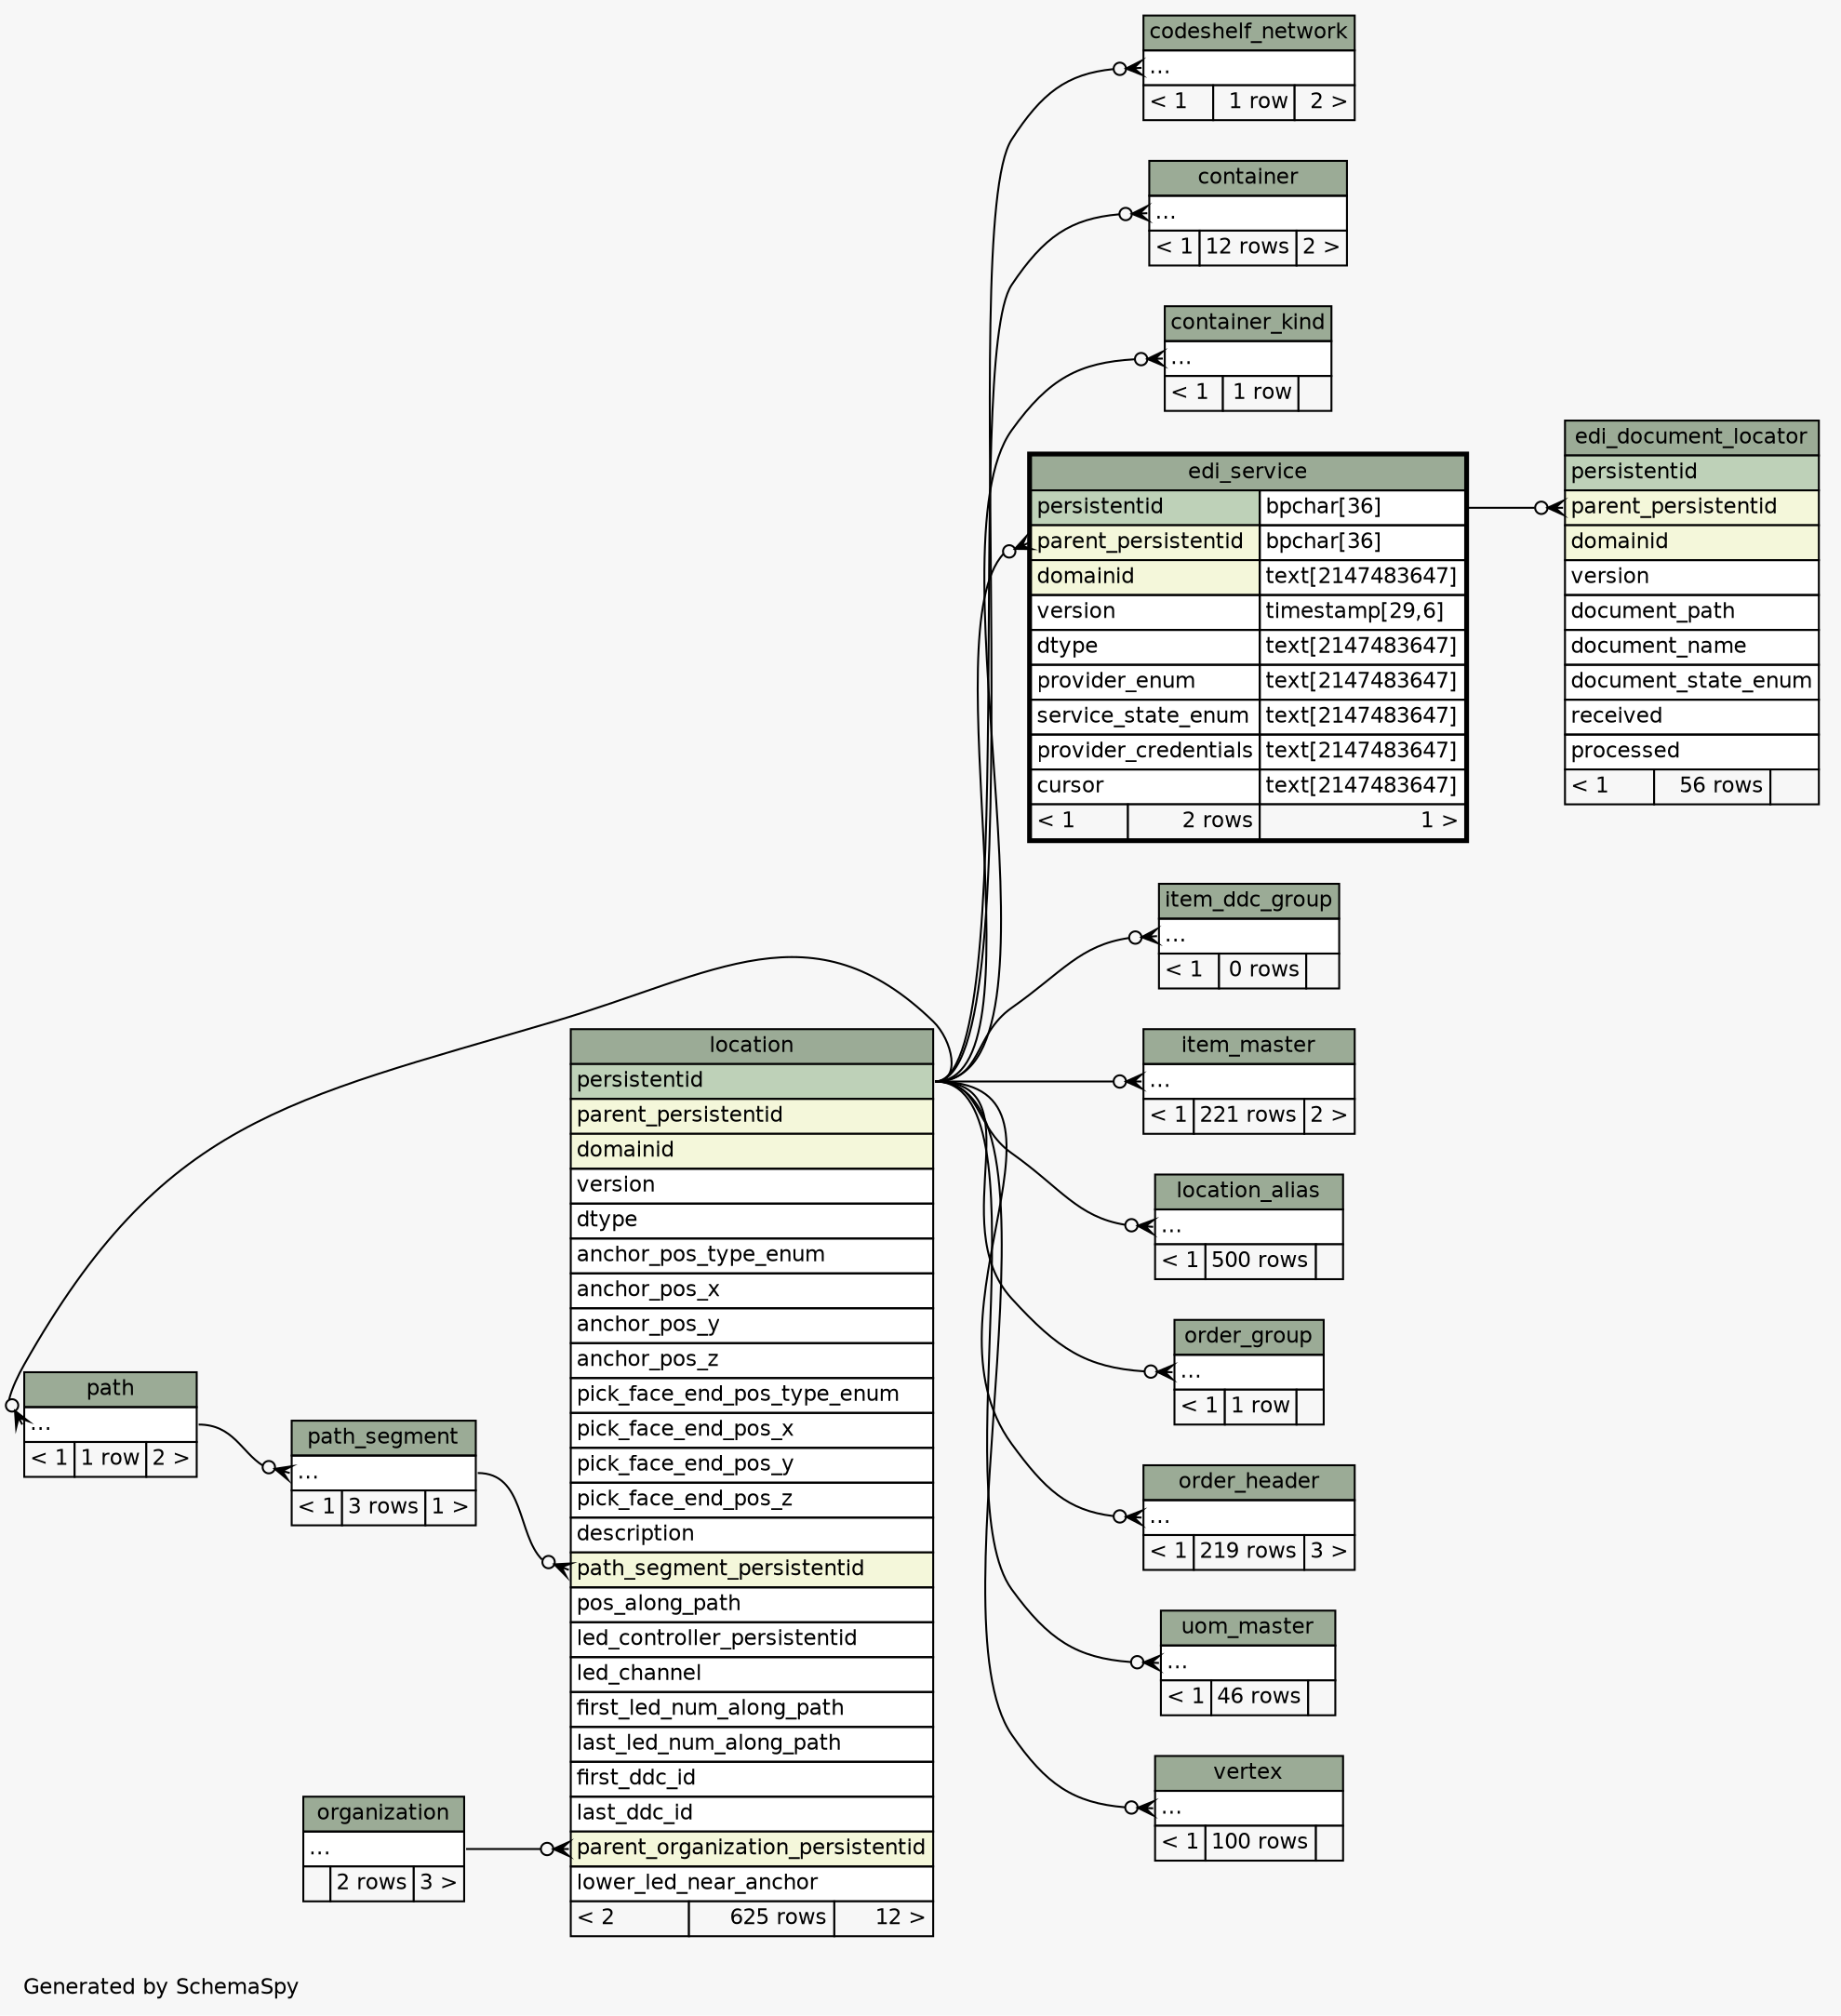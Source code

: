 // dot 2.26.0 on Linux 2.6.32-431.17.1.el6.x86_64
// SchemaSpy rev 590
digraph "twoDegreesRelationshipsDiagram" {
  graph [
    rankdir="RL"
    bgcolor="#f7f7f7"
    label="\nGenerated by SchemaSpy"
    labeljust="l"
    nodesep="0.18"
    ranksep="0.46"
    fontname="Helvetica"
    fontsize="11"
  ];
  node [
    fontname="Helvetica"
    fontsize="11"
    shape="plaintext"
  ];
  edge [
    arrowsize="0.8"
  ];
  "codeshelf_network":"elipses":w -> "location":"persistentid":e [arrowhead=none dir=back arrowtail=crowodot];
  "container":"elipses":w -> "location":"persistentid":e [arrowhead=none dir=back arrowtail=crowodot];
  "container_kind":"elipses":w -> "location":"persistentid":e [arrowhead=none dir=back arrowtail=crowodot];
  "edi_document_locator":"parent_persistentid":w -> "edi_service":"persistentid.type":e [arrowhead=none dir=back arrowtail=crowodot];
  "edi_service":"parent_persistentid":w -> "location":"persistentid":e [arrowhead=none dir=back arrowtail=crowodot];
  "item_ddc_group":"elipses":w -> "location":"persistentid":e [arrowhead=none dir=back arrowtail=crowodot];
  "item_master":"elipses":w -> "location":"persistentid":e [arrowhead=none dir=back arrowtail=crowodot];
  "location":"parent_organization_persistentid":w -> "organization":"elipses":e [arrowhead=none dir=back arrowtail=crowodot];
  "location":"path_segment_persistentid":w -> "path_segment":"elipses":e [arrowhead=none dir=back arrowtail=crowodot];
  "location_alias":"elipses":w -> "location":"persistentid":e [arrowhead=none dir=back arrowtail=crowodot];
  "order_group":"elipses":w -> "location":"persistentid":e [arrowhead=none dir=back arrowtail=crowodot];
  "order_header":"elipses":w -> "location":"persistentid":e [arrowhead=none dir=back arrowtail=crowodot];
  "path":"elipses":w -> "location":"persistentid":e [arrowhead=none dir=back arrowtail=crowodot];
  "path_segment":"elipses":w -> "path":"elipses":e [arrowhead=none dir=back arrowtail=crowodot];
  "uom_master":"elipses":w -> "location":"persistentid":e [arrowhead=none dir=back arrowtail=crowodot];
  "vertex":"elipses":w -> "location":"persistentid":e [arrowhead=none dir=back arrowtail=crowodot];
  "codeshelf_network" [
    label=<
    <TABLE BORDER="0" CELLBORDER="1" CELLSPACING="0" BGCOLOR="#ffffff">
      <TR><TD COLSPAN="3" BGCOLOR="#9bab96" ALIGN="CENTER">codeshelf_network</TD></TR>
      <TR><TD PORT="elipses" COLSPAN="3" ALIGN="LEFT">...</TD></TR>
      <TR><TD ALIGN="LEFT" BGCOLOR="#f7f7f7">&lt; 1</TD><TD ALIGN="RIGHT" BGCOLOR="#f7f7f7">1 row</TD><TD ALIGN="RIGHT" BGCOLOR="#f7f7f7">2 &gt;</TD></TR>
    </TABLE>>
    URL="codeshelf_network.html"
    tooltip="codeshelf_network"
  ];
  "container" [
    label=<
    <TABLE BORDER="0" CELLBORDER="1" CELLSPACING="0" BGCOLOR="#ffffff">
      <TR><TD COLSPAN="3" BGCOLOR="#9bab96" ALIGN="CENTER">container</TD></TR>
      <TR><TD PORT="elipses" COLSPAN="3" ALIGN="LEFT">...</TD></TR>
      <TR><TD ALIGN="LEFT" BGCOLOR="#f7f7f7">&lt; 1</TD><TD ALIGN="RIGHT" BGCOLOR="#f7f7f7">12 rows</TD><TD ALIGN="RIGHT" BGCOLOR="#f7f7f7">2 &gt;</TD></TR>
    </TABLE>>
    URL="container.html"
    tooltip="container"
  ];
  "container_kind" [
    label=<
    <TABLE BORDER="0" CELLBORDER="1" CELLSPACING="0" BGCOLOR="#ffffff">
      <TR><TD COLSPAN="3" BGCOLOR="#9bab96" ALIGN="CENTER">container_kind</TD></TR>
      <TR><TD PORT="elipses" COLSPAN="3" ALIGN="LEFT">...</TD></TR>
      <TR><TD ALIGN="LEFT" BGCOLOR="#f7f7f7">&lt; 1</TD><TD ALIGN="RIGHT" BGCOLOR="#f7f7f7">1 row</TD><TD ALIGN="RIGHT" BGCOLOR="#f7f7f7">  </TD></TR>
    </TABLE>>
    URL="container_kind.html"
    tooltip="container_kind"
  ];
  "edi_document_locator" [
    label=<
    <TABLE BORDER="0" CELLBORDER="1" CELLSPACING="0" BGCOLOR="#ffffff">
      <TR><TD COLSPAN="3" BGCOLOR="#9bab96" ALIGN="CENTER">edi_document_locator</TD></TR>
      <TR><TD PORT="persistentid" COLSPAN="3" BGCOLOR="#bed1b8" ALIGN="LEFT">persistentid</TD></TR>
      <TR><TD PORT="parent_persistentid" COLSPAN="3" BGCOLOR="#f4f7da" ALIGN="LEFT">parent_persistentid</TD></TR>
      <TR><TD PORT="domainid" COLSPAN="3" BGCOLOR="#f4f7da" ALIGN="LEFT">domainid</TD></TR>
      <TR><TD PORT="version" COLSPAN="3" ALIGN="LEFT">version</TD></TR>
      <TR><TD PORT="document_path" COLSPAN="3" ALIGN="LEFT">document_path</TD></TR>
      <TR><TD PORT="document_name" COLSPAN="3" ALIGN="LEFT">document_name</TD></TR>
      <TR><TD PORT="document_state_enum" COLSPAN="3" ALIGN="LEFT">document_state_enum</TD></TR>
      <TR><TD PORT="received" COLSPAN="3" ALIGN="LEFT">received</TD></TR>
      <TR><TD PORT="processed" COLSPAN="3" ALIGN="LEFT">processed</TD></TR>
      <TR><TD ALIGN="LEFT" BGCOLOR="#f7f7f7">&lt; 1</TD><TD ALIGN="RIGHT" BGCOLOR="#f7f7f7">56 rows</TD><TD ALIGN="RIGHT" BGCOLOR="#f7f7f7">  </TD></TR>
    </TABLE>>
    URL="edi_document_locator.html"
    tooltip="edi_document_locator"
  ];
  "edi_service" [
    label=<
    <TABLE BORDER="2" CELLBORDER="1" CELLSPACING="0" BGCOLOR="#ffffff">
      <TR><TD COLSPAN="3" BGCOLOR="#9bab96" ALIGN="CENTER">edi_service</TD></TR>
      <TR><TD PORT="persistentid" COLSPAN="2" BGCOLOR="#bed1b8" ALIGN="LEFT">persistentid</TD><TD PORT="persistentid.type" ALIGN="LEFT">bpchar[36]</TD></TR>
      <TR><TD PORT="parent_persistentid" COLSPAN="2" BGCOLOR="#f4f7da" ALIGN="LEFT">parent_persistentid</TD><TD PORT="parent_persistentid.type" ALIGN="LEFT">bpchar[36]</TD></TR>
      <TR><TD PORT="domainid" COLSPAN="2" BGCOLOR="#f4f7da" ALIGN="LEFT">domainid</TD><TD PORT="domainid.type" ALIGN="LEFT">text[2147483647]</TD></TR>
      <TR><TD PORT="version" COLSPAN="2" ALIGN="LEFT">version</TD><TD PORT="version.type" ALIGN="LEFT">timestamp[29,6]</TD></TR>
      <TR><TD PORT="dtype" COLSPAN="2" ALIGN="LEFT">dtype</TD><TD PORT="dtype.type" ALIGN="LEFT">text[2147483647]</TD></TR>
      <TR><TD PORT="provider_enum" COLSPAN="2" ALIGN="LEFT">provider_enum</TD><TD PORT="provider_enum.type" ALIGN="LEFT">text[2147483647]</TD></TR>
      <TR><TD PORT="service_state_enum" COLSPAN="2" ALIGN="LEFT">service_state_enum</TD><TD PORT="service_state_enum.type" ALIGN="LEFT">text[2147483647]</TD></TR>
      <TR><TD PORT="provider_credentials" COLSPAN="2" ALIGN="LEFT">provider_credentials</TD><TD PORT="provider_credentials.type" ALIGN="LEFT">text[2147483647]</TD></TR>
      <TR><TD PORT="cursor" COLSPAN="2" ALIGN="LEFT">cursor</TD><TD PORT="cursor.type" ALIGN="LEFT">text[2147483647]</TD></TR>
      <TR><TD ALIGN="LEFT" BGCOLOR="#f7f7f7">&lt; 1</TD><TD ALIGN="RIGHT" BGCOLOR="#f7f7f7">2 rows</TD><TD ALIGN="RIGHT" BGCOLOR="#f7f7f7">1 &gt;</TD></TR>
    </TABLE>>
    URL="edi_service.html"
    tooltip="edi_service"
  ];
  "item_ddc_group" [
    label=<
    <TABLE BORDER="0" CELLBORDER="1" CELLSPACING="0" BGCOLOR="#ffffff">
      <TR><TD COLSPAN="3" BGCOLOR="#9bab96" ALIGN="CENTER">item_ddc_group</TD></TR>
      <TR><TD PORT="elipses" COLSPAN="3" ALIGN="LEFT">...</TD></TR>
      <TR><TD ALIGN="LEFT" BGCOLOR="#f7f7f7">&lt; 1</TD><TD ALIGN="RIGHT" BGCOLOR="#f7f7f7">0 rows</TD><TD ALIGN="RIGHT" BGCOLOR="#f7f7f7">  </TD></TR>
    </TABLE>>
    URL="item_ddc_group.html"
    tooltip="item_ddc_group"
  ];
  "item_master" [
    label=<
    <TABLE BORDER="0" CELLBORDER="1" CELLSPACING="0" BGCOLOR="#ffffff">
      <TR><TD COLSPAN="3" BGCOLOR="#9bab96" ALIGN="CENTER">item_master</TD></TR>
      <TR><TD PORT="elipses" COLSPAN="3" ALIGN="LEFT">...</TD></TR>
      <TR><TD ALIGN="LEFT" BGCOLOR="#f7f7f7">&lt; 1</TD><TD ALIGN="RIGHT" BGCOLOR="#f7f7f7">221 rows</TD><TD ALIGN="RIGHT" BGCOLOR="#f7f7f7">2 &gt;</TD></TR>
    </TABLE>>
    URL="item_master.html"
    tooltip="item_master"
  ];
  "location" [
    label=<
    <TABLE BORDER="0" CELLBORDER="1" CELLSPACING="0" BGCOLOR="#ffffff">
      <TR><TD COLSPAN="3" BGCOLOR="#9bab96" ALIGN="CENTER">location</TD></TR>
      <TR><TD PORT="persistentid" COLSPAN="3" BGCOLOR="#bed1b8" ALIGN="LEFT">persistentid</TD></TR>
      <TR><TD PORT="parent_persistentid" COLSPAN="3" BGCOLOR="#f4f7da" ALIGN="LEFT">parent_persistentid</TD></TR>
      <TR><TD PORT="domainid" COLSPAN="3" BGCOLOR="#f4f7da" ALIGN="LEFT">domainid</TD></TR>
      <TR><TD PORT="version" COLSPAN="3" ALIGN="LEFT">version</TD></TR>
      <TR><TD PORT="dtype" COLSPAN="3" ALIGN="LEFT">dtype</TD></TR>
      <TR><TD PORT="anchor_pos_type_enum" COLSPAN="3" ALIGN="LEFT">anchor_pos_type_enum</TD></TR>
      <TR><TD PORT="anchor_pos_x" COLSPAN="3" ALIGN="LEFT">anchor_pos_x</TD></TR>
      <TR><TD PORT="anchor_pos_y" COLSPAN="3" ALIGN="LEFT">anchor_pos_y</TD></TR>
      <TR><TD PORT="anchor_pos_z" COLSPAN="3" ALIGN="LEFT">anchor_pos_z</TD></TR>
      <TR><TD PORT="pick_face_end_pos_type_enum" COLSPAN="3" ALIGN="LEFT">pick_face_end_pos_type_enum</TD></TR>
      <TR><TD PORT="pick_face_end_pos_x" COLSPAN="3" ALIGN="LEFT">pick_face_end_pos_x</TD></TR>
      <TR><TD PORT="pick_face_end_pos_y" COLSPAN="3" ALIGN="LEFT">pick_face_end_pos_y</TD></TR>
      <TR><TD PORT="pick_face_end_pos_z" COLSPAN="3" ALIGN="LEFT">pick_face_end_pos_z</TD></TR>
      <TR><TD PORT="description" COLSPAN="3" ALIGN="LEFT">description</TD></TR>
      <TR><TD PORT="path_segment_persistentid" COLSPAN="3" BGCOLOR="#f4f7da" ALIGN="LEFT">path_segment_persistentid</TD></TR>
      <TR><TD PORT="pos_along_path" COLSPAN="3" ALIGN="LEFT">pos_along_path</TD></TR>
      <TR><TD PORT="led_controller_persistentid" COLSPAN="3" ALIGN="LEFT">led_controller_persistentid</TD></TR>
      <TR><TD PORT="led_channel" COLSPAN="3" ALIGN="LEFT">led_channel</TD></TR>
      <TR><TD PORT="first_led_num_along_path" COLSPAN="3" ALIGN="LEFT">first_led_num_along_path</TD></TR>
      <TR><TD PORT="last_led_num_along_path" COLSPAN="3" ALIGN="LEFT">last_led_num_along_path</TD></TR>
      <TR><TD PORT="first_ddc_id" COLSPAN="3" ALIGN="LEFT">first_ddc_id</TD></TR>
      <TR><TD PORT="last_ddc_id" COLSPAN="3" ALIGN="LEFT">last_ddc_id</TD></TR>
      <TR><TD PORT="parent_organization_persistentid" COLSPAN="3" BGCOLOR="#f4f7da" ALIGN="LEFT">parent_organization_persistentid</TD></TR>
      <TR><TD PORT="lower_led_near_anchor" COLSPAN="3" ALIGN="LEFT">lower_led_near_anchor</TD></TR>
      <TR><TD ALIGN="LEFT" BGCOLOR="#f7f7f7">&lt; 2</TD><TD ALIGN="RIGHT" BGCOLOR="#f7f7f7">625 rows</TD><TD ALIGN="RIGHT" BGCOLOR="#f7f7f7">12 &gt;</TD></TR>
    </TABLE>>
    URL="location.html"
    tooltip="location"
  ];
  "location_alias" [
    label=<
    <TABLE BORDER="0" CELLBORDER="1" CELLSPACING="0" BGCOLOR="#ffffff">
      <TR><TD COLSPAN="3" BGCOLOR="#9bab96" ALIGN="CENTER">location_alias</TD></TR>
      <TR><TD PORT="elipses" COLSPAN="3" ALIGN="LEFT">...</TD></TR>
      <TR><TD ALIGN="LEFT" BGCOLOR="#f7f7f7">&lt; 1</TD><TD ALIGN="RIGHT" BGCOLOR="#f7f7f7">500 rows</TD><TD ALIGN="RIGHT" BGCOLOR="#f7f7f7">  </TD></TR>
    </TABLE>>
    URL="location_alias.html"
    tooltip="location_alias"
  ];
  "order_group" [
    label=<
    <TABLE BORDER="0" CELLBORDER="1" CELLSPACING="0" BGCOLOR="#ffffff">
      <TR><TD COLSPAN="3" BGCOLOR="#9bab96" ALIGN="CENTER">order_group</TD></TR>
      <TR><TD PORT="elipses" COLSPAN="3" ALIGN="LEFT">...</TD></TR>
      <TR><TD ALIGN="LEFT" BGCOLOR="#f7f7f7">&lt; 1</TD><TD ALIGN="RIGHT" BGCOLOR="#f7f7f7">1 row</TD><TD ALIGN="RIGHT" BGCOLOR="#f7f7f7">  </TD></TR>
    </TABLE>>
    URL="order_group.html"
    tooltip="order_group"
  ];
  "order_header" [
    label=<
    <TABLE BORDER="0" CELLBORDER="1" CELLSPACING="0" BGCOLOR="#ffffff">
      <TR><TD COLSPAN="3" BGCOLOR="#9bab96" ALIGN="CENTER">order_header</TD></TR>
      <TR><TD PORT="elipses" COLSPAN="3" ALIGN="LEFT">...</TD></TR>
      <TR><TD ALIGN="LEFT" BGCOLOR="#f7f7f7">&lt; 1</TD><TD ALIGN="RIGHT" BGCOLOR="#f7f7f7">219 rows</TD><TD ALIGN="RIGHT" BGCOLOR="#f7f7f7">3 &gt;</TD></TR>
    </TABLE>>
    URL="order_header.html"
    tooltip="order_header"
  ];
  "organization" [
    label=<
    <TABLE BORDER="0" CELLBORDER="1" CELLSPACING="0" BGCOLOR="#ffffff">
      <TR><TD COLSPAN="3" BGCOLOR="#9bab96" ALIGN="CENTER">organization</TD></TR>
      <TR><TD PORT="elipses" COLSPAN="3" ALIGN="LEFT">...</TD></TR>
      <TR><TD ALIGN="LEFT" BGCOLOR="#f7f7f7">  </TD><TD ALIGN="RIGHT" BGCOLOR="#f7f7f7">2 rows</TD><TD ALIGN="RIGHT" BGCOLOR="#f7f7f7">3 &gt;</TD></TR>
    </TABLE>>
    URL="organization.html"
    tooltip="organization"
  ];
  "path" [
    label=<
    <TABLE BORDER="0" CELLBORDER="1" CELLSPACING="0" BGCOLOR="#ffffff">
      <TR><TD COLSPAN="3" BGCOLOR="#9bab96" ALIGN="CENTER">path</TD></TR>
      <TR><TD PORT="elipses" COLSPAN="3" ALIGN="LEFT">...</TD></TR>
      <TR><TD ALIGN="LEFT" BGCOLOR="#f7f7f7">&lt; 1</TD><TD ALIGN="RIGHT" BGCOLOR="#f7f7f7">1 row</TD><TD ALIGN="RIGHT" BGCOLOR="#f7f7f7">2 &gt;</TD></TR>
    </TABLE>>
    URL="path.html"
    tooltip="path"
  ];
  "path_segment" [
    label=<
    <TABLE BORDER="0" CELLBORDER="1" CELLSPACING="0" BGCOLOR="#ffffff">
      <TR><TD COLSPAN="3" BGCOLOR="#9bab96" ALIGN="CENTER">path_segment</TD></TR>
      <TR><TD PORT="elipses" COLSPAN="3" ALIGN="LEFT">...</TD></TR>
      <TR><TD ALIGN="LEFT" BGCOLOR="#f7f7f7">&lt; 1</TD><TD ALIGN="RIGHT" BGCOLOR="#f7f7f7">3 rows</TD><TD ALIGN="RIGHT" BGCOLOR="#f7f7f7">1 &gt;</TD></TR>
    </TABLE>>
    URL="path_segment.html"
    tooltip="path_segment"
  ];
  "uom_master" [
    label=<
    <TABLE BORDER="0" CELLBORDER="1" CELLSPACING="0" BGCOLOR="#ffffff">
      <TR><TD COLSPAN="3" BGCOLOR="#9bab96" ALIGN="CENTER">uom_master</TD></TR>
      <TR><TD PORT="elipses" COLSPAN="3" ALIGN="LEFT">...</TD></TR>
      <TR><TD ALIGN="LEFT" BGCOLOR="#f7f7f7">&lt; 1</TD><TD ALIGN="RIGHT" BGCOLOR="#f7f7f7">46 rows</TD><TD ALIGN="RIGHT" BGCOLOR="#f7f7f7">  </TD></TR>
    </TABLE>>
    URL="uom_master.html"
    tooltip="uom_master"
  ];
  "vertex" [
    label=<
    <TABLE BORDER="0" CELLBORDER="1" CELLSPACING="0" BGCOLOR="#ffffff">
      <TR><TD COLSPAN="3" BGCOLOR="#9bab96" ALIGN="CENTER">vertex</TD></TR>
      <TR><TD PORT="elipses" COLSPAN="3" ALIGN="LEFT">...</TD></TR>
      <TR><TD ALIGN="LEFT" BGCOLOR="#f7f7f7">&lt; 1</TD><TD ALIGN="RIGHT" BGCOLOR="#f7f7f7">100 rows</TD><TD ALIGN="RIGHT" BGCOLOR="#f7f7f7">  </TD></TR>
    </TABLE>>
    URL="vertex.html"
    tooltip="vertex"
  ];
}
